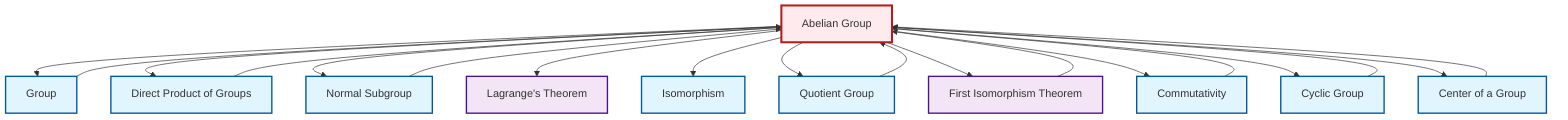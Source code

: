 graph TD
    classDef definition fill:#e1f5fe,stroke:#01579b,stroke-width:2px
    classDef theorem fill:#f3e5f5,stroke:#4a148c,stroke-width:2px
    classDef axiom fill:#fff3e0,stroke:#e65100,stroke-width:2px
    classDef example fill:#e8f5e9,stroke:#1b5e20,stroke-width:2px
    classDef current fill:#ffebee,stroke:#b71c1c,stroke-width:3px
    def-isomorphism["Isomorphism"]:::definition
    def-abelian-group["Abelian Group"]:::definition
    thm-lagrange["Lagrange's Theorem"]:::theorem
    def-direct-product["Direct Product of Groups"]:::definition
    thm-first-isomorphism["First Isomorphism Theorem"]:::theorem
    def-normal-subgroup["Normal Subgroup"]:::definition
    def-cyclic-group["Cyclic Group"]:::definition
    def-group["Group"]:::definition
    def-commutativity["Commutativity"]:::definition
    def-quotient-group["Quotient Group"]:::definition
    def-center-of-group["Center of a Group"]:::definition
    def-normal-subgroup --> def-abelian-group
    def-cyclic-group --> def-abelian-group
    def-abelian-group --> def-group
    def-abelian-group --> def-direct-product
    def-abelian-group --> def-normal-subgroup
    def-abelian-group --> thm-lagrange
    def-center-of-group --> def-abelian-group
    def-abelian-group --> def-isomorphism
    def-abelian-group --> def-quotient-group
    def-abelian-group --> thm-first-isomorphism
    def-group --> def-abelian-group
    def-abelian-group --> def-commutativity
    def-quotient-group --> def-abelian-group
    def-direct-product --> def-abelian-group
    thm-first-isomorphism --> def-abelian-group
    def-abelian-group --> def-cyclic-group
    def-commutativity --> def-abelian-group
    def-abelian-group --> def-center-of-group
    class def-abelian-group current